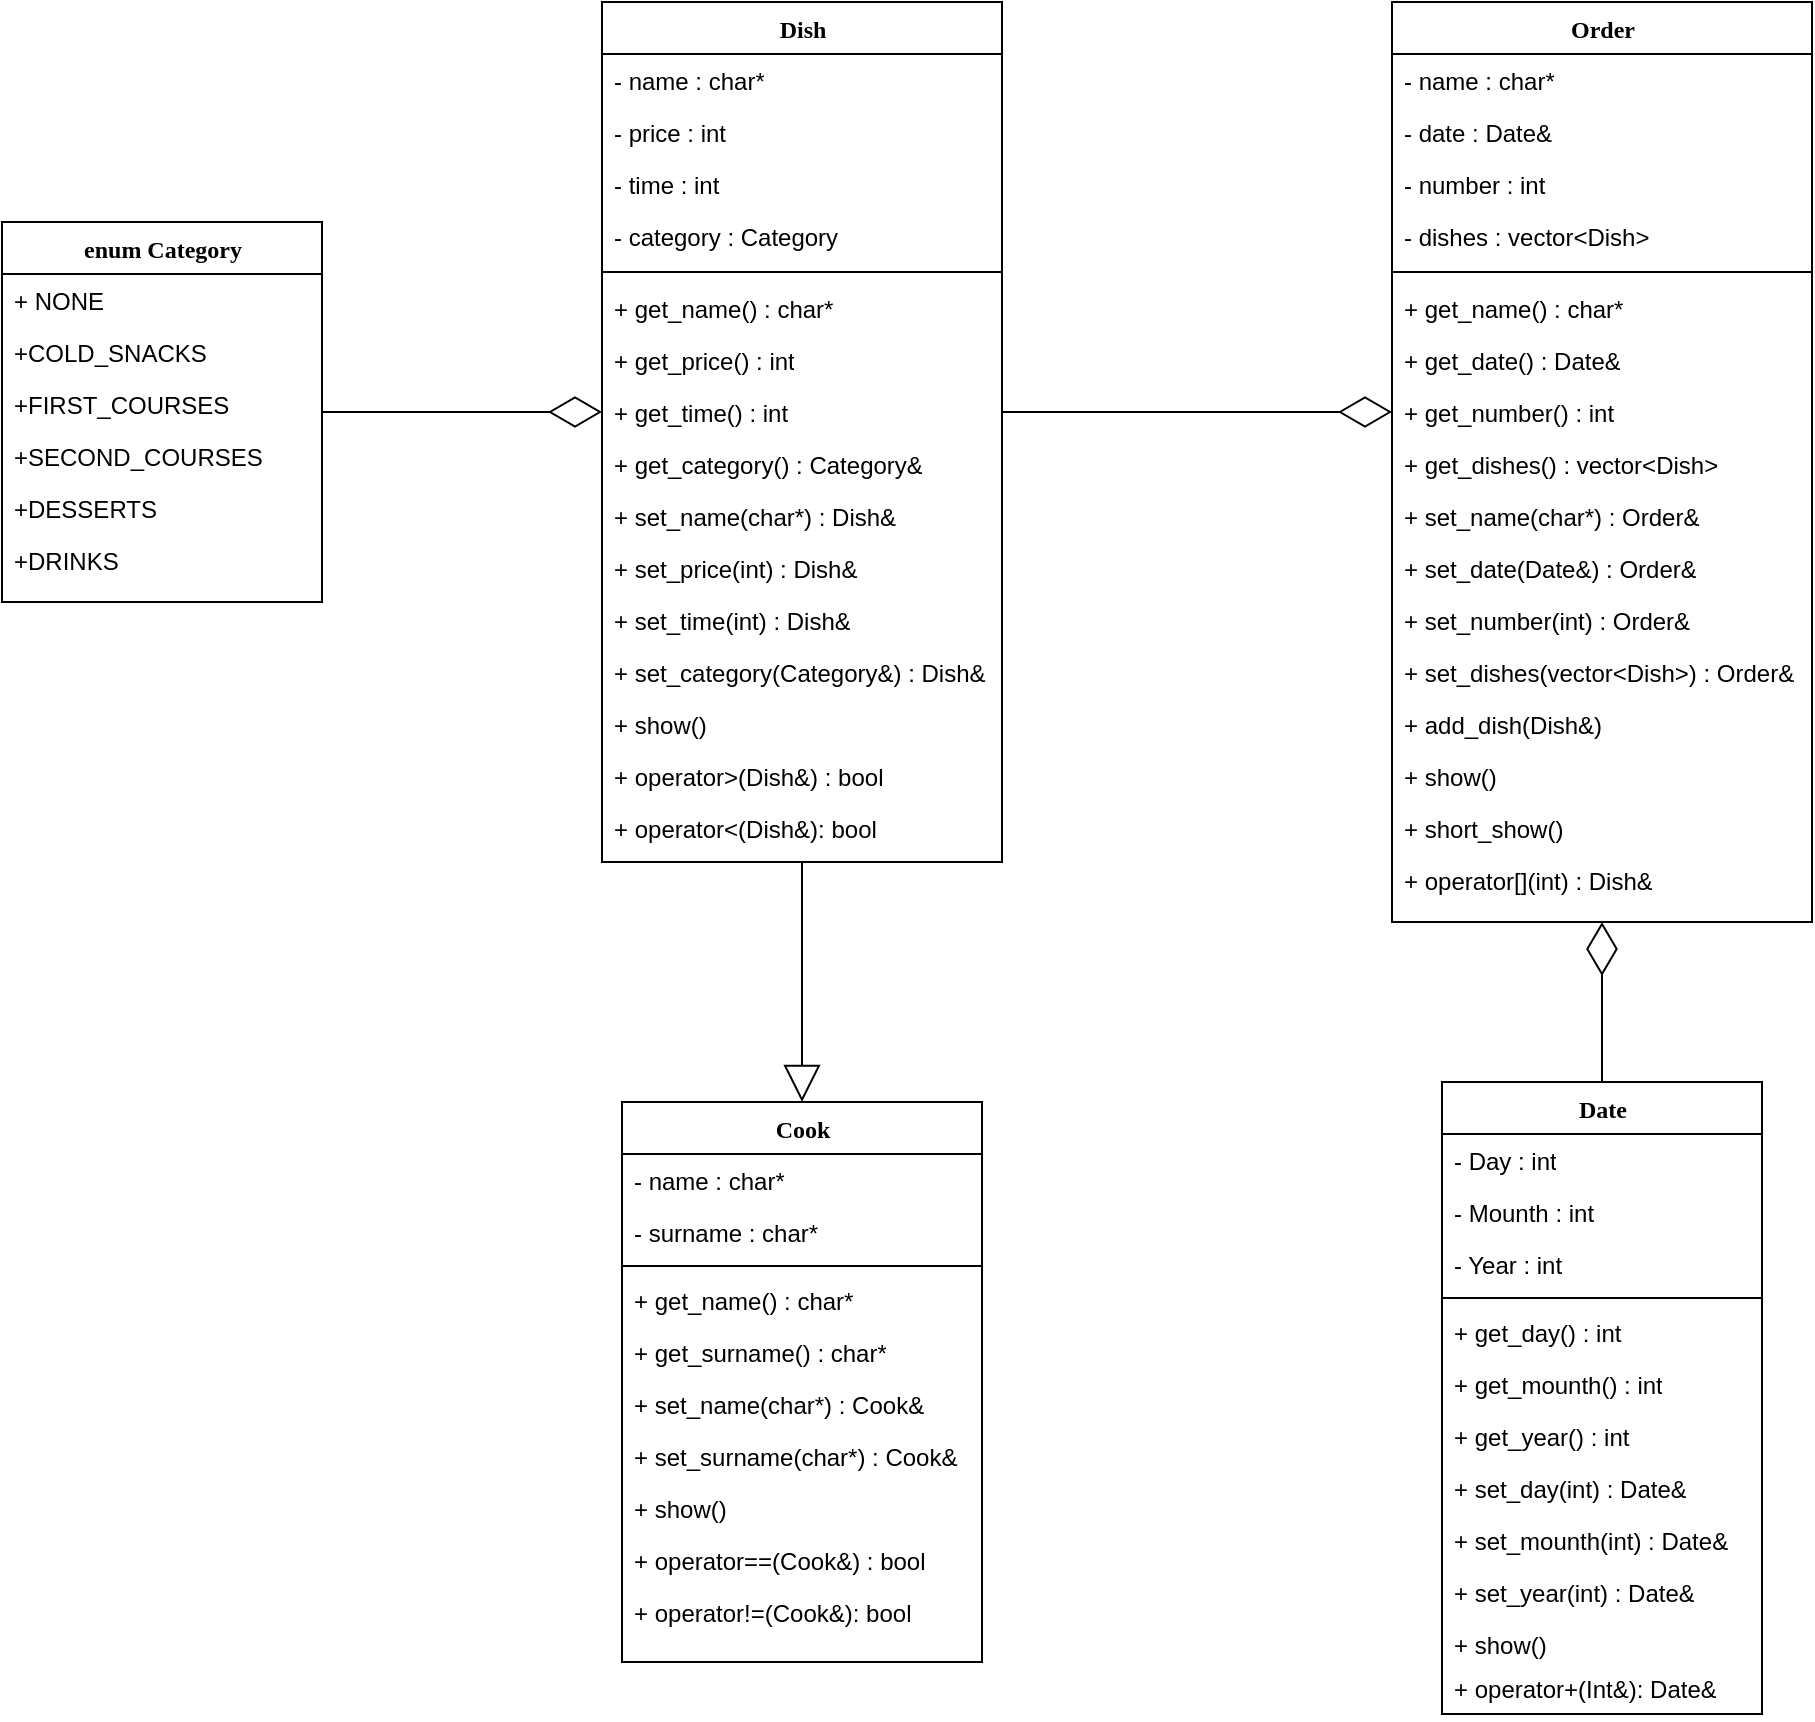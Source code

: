 <mxfile version="15.4.0" type="device"><diagram name="Page-1" id="9f46799a-70d6-7492-0946-bef42562c5a5"><mxGraphModel dx="1483" dy="867" grid="1" gridSize="10" guides="1" tooltips="1" connect="1" arrows="1" fold="1" page="1" pageScale="1" pageWidth="1100" pageHeight="850" background="#ffffff" math="0" shadow="0"><root><mxCell id="0"/><mxCell id="1" parent="0"/><mxCell id="cLwWIZ0dFvR1C2MFnLxe-41" value="Dish" style="swimlane;html=1;fontStyle=1;align=center;verticalAlign=top;childLayout=stackLayout;horizontal=1;startSize=26;horizontalStack=0;resizeParent=1;resizeLast=0;collapsible=1;marginBottom=0;swimlaneFillColor=#ffffff;rounded=0;shadow=0;comic=0;labelBackgroundColor=none;strokeWidth=1;fillColor=none;fontFamily=Verdana;fontSize=12" parent="1" vertex="1"><mxGeometry x="430" y="20" width="200" height="430" as="geometry"><mxRectangle x="430" y="20" width="60" height="26" as="alternateBounds"/></mxGeometry></mxCell><mxCell id="cLwWIZ0dFvR1C2MFnLxe-42" value="- name : char*" style="text;html=1;strokeColor=none;fillColor=none;align=left;verticalAlign=top;spacingLeft=4;spacingRight=4;whiteSpace=wrap;overflow=hidden;rotatable=0;points=[[0,0.5],[1,0.5]];portConstraint=eastwest;" parent="cLwWIZ0dFvR1C2MFnLxe-41" vertex="1"><mxGeometry y="26" width="200" height="26" as="geometry"/></mxCell><mxCell id="cLwWIZ0dFvR1C2MFnLxe-43" value="- price : int" style="text;html=1;strokeColor=none;fillColor=none;align=left;verticalAlign=top;spacingLeft=4;spacingRight=4;whiteSpace=wrap;overflow=hidden;rotatable=0;points=[[0,0.5],[1,0.5]];portConstraint=eastwest;" parent="cLwWIZ0dFvR1C2MFnLxe-41" vertex="1"><mxGeometry y="52" width="200" height="26" as="geometry"/></mxCell><mxCell id="cLwWIZ0dFvR1C2MFnLxe-44" value="- time : int" style="text;html=1;strokeColor=none;fillColor=none;align=left;verticalAlign=top;spacingLeft=4;spacingRight=4;whiteSpace=wrap;overflow=hidden;rotatable=0;points=[[0,0.5],[1,0.5]];portConstraint=eastwest;" parent="cLwWIZ0dFvR1C2MFnLxe-41" vertex="1"><mxGeometry y="78" width="200" height="26" as="geometry"/></mxCell><mxCell id="cLwWIZ0dFvR1C2MFnLxe-59" value="- category : Category" style="text;html=1;strokeColor=none;fillColor=none;align=left;verticalAlign=top;spacingLeft=4;spacingRight=4;whiteSpace=wrap;overflow=hidden;rotatable=0;points=[[0,0.5],[1,0.5]];portConstraint=eastwest;" parent="cLwWIZ0dFvR1C2MFnLxe-41" vertex="1"><mxGeometry y="104" width="200" height="26" as="geometry"/></mxCell><mxCell id="cLwWIZ0dFvR1C2MFnLxe-45" value="" style="line;html=1;strokeWidth=1;fillColor=none;align=left;verticalAlign=middle;spacingTop=-1;spacingLeft=3;spacingRight=3;rotatable=0;labelPosition=right;points=[];portConstraint=eastwest;" parent="cLwWIZ0dFvR1C2MFnLxe-41" vertex="1"><mxGeometry y="130" width="200" height="10" as="geometry"/></mxCell><mxCell id="cLwWIZ0dFvR1C2MFnLxe-46" value="+ get_name() : char*" style="text;html=1;strokeColor=none;fillColor=none;align=left;verticalAlign=top;spacingLeft=4;spacingRight=4;whiteSpace=wrap;overflow=hidden;rotatable=0;points=[[0,0.5],[1,0.5]];portConstraint=eastwest;" parent="cLwWIZ0dFvR1C2MFnLxe-41" vertex="1"><mxGeometry y="140" width="200" height="26" as="geometry"/></mxCell><mxCell id="cLwWIZ0dFvR1C2MFnLxe-47" value="+ get_price() : int" style="text;html=1;strokeColor=none;fillColor=none;align=left;verticalAlign=top;spacingLeft=4;spacingRight=4;whiteSpace=wrap;overflow=hidden;rotatable=0;points=[[0,0.5],[1,0.5]];portConstraint=eastwest;" parent="cLwWIZ0dFvR1C2MFnLxe-41" vertex="1"><mxGeometry y="166" width="200" height="26" as="geometry"/></mxCell><mxCell id="cLwWIZ0dFvR1C2MFnLxe-48" value="+ get_time() : int" style="text;html=1;strokeColor=none;fillColor=none;align=left;verticalAlign=top;spacingLeft=4;spacingRight=4;whiteSpace=wrap;overflow=hidden;rotatable=0;points=[[0,0.5],[1,0.5]];portConstraint=eastwest;" parent="cLwWIZ0dFvR1C2MFnLxe-41" vertex="1"><mxGeometry y="192" width="200" height="26" as="geometry"/></mxCell><mxCell id="cLwWIZ0dFvR1C2MFnLxe-60" value="+ get_category() : Category&amp;amp;" style="text;html=1;strokeColor=none;fillColor=none;align=left;verticalAlign=top;spacingLeft=4;spacingRight=4;whiteSpace=wrap;overflow=hidden;rotatable=0;points=[[0,0.5],[1,0.5]];portConstraint=eastwest;" parent="cLwWIZ0dFvR1C2MFnLxe-41" vertex="1"><mxGeometry y="218" width="200" height="26" as="geometry"/></mxCell><mxCell id="cLwWIZ0dFvR1C2MFnLxe-62" value="+ set_name(char*) : Dish&amp;amp;" style="text;html=1;strokeColor=none;fillColor=none;align=left;verticalAlign=top;spacingLeft=4;spacingRight=4;whiteSpace=wrap;overflow=hidden;rotatable=0;points=[[0,0.5],[1,0.5]];portConstraint=eastwest;" parent="cLwWIZ0dFvR1C2MFnLxe-41" vertex="1"><mxGeometry y="244" width="200" height="26" as="geometry"/></mxCell><mxCell id="cLwWIZ0dFvR1C2MFnLxe-63" value="+ set_price(int) : Dish&amp;amp;" style="text;html=1;strokeColor=none;fillColor=none;align=left;verticalAlign=top;spacingLeft=4;spacingRight=4;whiteSpace=wrap;overflow=hidden;rotatable=0;points=[[0,0.5],[1,0.5]];portConstraint=eastwest;" parent="cLwWIZ0dFvR1C2MFnLxe-41" vertex="1"><mxGeometry y="270" width="200" height="26" as="geometry"/></mxCell><mxCell id="cLwWIZ0dFvR1C2MFnLxe-64" value="+ set_time(int) : Dish&amp;amp;" style="text;html=1;strokeColor=none;fillColor=none;align=left;verticalAlign=top;spacingLeft=4;spacingRight=4;whiteSpace=wrap;overflow=hidden;rotatable=0;points=[[0,0.5],[1,0.5]];portConstraint=eastwest;" parent="cLwWIZ0dFvR1C2MFnLxe-41" vertex="1"><mxGeometry y="296" width="200" height="26" as="geometry"/></mxCell><mxCell id="cLwWIZ0dFvR1C2MFnLxe-65" value="+ set_category(Category&amp;amp;) : Dish&amp;amp;" style="text;html=1;strokeColor=none;fillColor=none;align=left;verticalAlign=top;spacingLeft=4;spacingRight=4;whiteSpace=wrap;overflow=hidden;rotatable=0;points=[[0,0.5],[1,0.5]];portConstraint=eastwest;" parent="cLwWIZ0dFvR1C2MFnLxe-41" vertex="1"><mxGeometry y="322" width="200" height="26" as="geometry"/></mxCell><mxCell id="cLwWIZ0dFvR1C2MFnLxe-52" value="+ show()" style="text;html=1;strokeColor=none;fillColor=none;align=left;verticalAlign=top;spacingLeft=4;spacingRight=4;whiteSpace=wrap;overflow=hidden;rotatable=0;points=[[0,0.5],[1,0.5]];portConstraint=eastwest;" parent="cLwWIZ0dFvR1C2MFnLxe-41" vertex="1"><mxGeometry y="348" width="200" height="26" as="geometry"/></mxCell><mxCell id="918GgsYEGiIXhLrRfIGb-5" value="+ operator&amp;gt;(Dish&amp;amp;) : bool" style="text;html=1;strokeColor=none;fillColor=none;align=left;verticalAlign=top;spacingLeft=4;spacingRight=4;whiteSpace=wrap;overflow=hidden;rotatable=0;points=[[0,0.5],[1,0.5]];portConstraint=eastwest;" parent="cLwWIZ0dFvR1C2MFnLxe-41" vertex="1"><mxGeometry y="374" width="200" height="26" as="geometry"/></mxCell><mxCell id="918GgsYEGiIXhLrRfIGb-6" value="+&amp;nbsp;operator&amp;lt;(Dish&amp;amp;): bool" style="text;html=1;strokeColor=none;fillColor=none;align=left;verticalAlign=top;spacingLeft=4;spacingRight=4;whiteSpace=wrap;overflow=hidden;rotatable=0;points=[[0,0.5],[1,0.5]];portConstraint=eastwest;" parent="cLwWIZ0dFvR1C2MFnLxe-41" vertex="1"><mxGeometry y="400" width="200" height="26" as="geometry"/></mxCell><mxCell id="NNPw5ufOu5ZvU-ReNlg6-1" value="" style="endArrow=diamondThin;endFill=0;endSize=24;html=1;exitX=1;exitY=0.5;exitDx=0;exitDy=0;entryX=0;entryY=0.5;entryDx=0;entryDy=0;" parent="1" source="cLwWIZ0dFvR1C2MFnLxe-12" target="cLwWIZ0dFvR1C2MFnLxe-48" edge="1"><mxGeometry width="160" relative="1" as="geometry"><mxPoint x="470" y="320" as="sourcePoint"/><mxPoint x="630" y="320" as="targetPoint"/></mxGeometry></mxCell><mxCell id="cLwWIZ0dFvR1C2MFnLxe-12" value="enum Category" style="swimlane;html=1;fontStyle=1;align=center;verticalAlign=top;childLayout=stackLayout;horizontal=1;startSize=26;horizontalStack=0;resizeParent=1;resizeLast=0;collapsible=1;marginBottom=0;swimlaneFillColor=#ffffff;rounded=0;shadow=0;comic=0;labelBackgroundColor=none;strokeWidth=1;fillColor=none;fontFamily=Verdana;fontSize=12" parent="1" vertex="1"><mxGeometry x="130" y="130" width="160" height="190" as="geometry"><mxRectangle x="360" y="28" width="60" height="26" as="alternateBounds"/></mxGeometry></mxCell><mxCell id="cLwWIZ0dFvR1C2MFnLxe-13" value="+ NONE" style="text;html=1;strokeColor=none;fillColor=none;align=left;verticalAlign=top;spacingLeft=4;spacingRight=4;whiteSpace=wrap;overflow=hidden;rotatable=0;points=[[0,0.5],[1,0.5]];portConstraint=eastwest;" parent="cLwWIZ0dFvR1C2MFnLxe-12" vertex="1"><mxGeometry y="26" width="160" height="26" as="geometry"/></mxCell><mxCell id="cLwWIZ0dFvR1C2MFnLxe-14" value="+COLD_SNACKS" style="text;html=1;strokeColor=none;fillColor=none;align=left;verticalAlign=top;spacingLeft=4;spacingRight=4;whiteSpace=wrap;overflow=hidden;rotatable=0;points=[[0,0.5],[1,0.5]];portConstraint=eastwest;" parent="cLwWIZ0dFvR1C2MFnLxe-12" vertex="1"><mxGeometry y="52" width="160" height="26" as="geometry"/></mxCell><mxCell id="cLwWIZ0dFvR1C2MFnLxe-15" value="+FIRST_COURSES" style="text;html=1;strokeColor=none;fillColor=none;align=left;verticalAlign=top;spacingLeft=4;spacingRight=4;whiteSpace=wrap;overflow=hidden;rotatable=0;points=[[0,0.5],[1,0.5]];portConstraint=eastwest;" parent="cLwWIZ0dFvR1C2MFnLxe-12" vertex="1"><mxGeometry y="78" width="160" height="26" as="geometry"/></mxCell><mxCell id="cLwWIZ0dFvR1C2MFnLxe-24" value="+SECOND_COURSES" style="text;html=1;strokeColor=none;fillColor=none;align=left;verticalAlign=top;spacingLeft=4;spacingRight=4;whiteSpace=wrap;overflow=hidden;rotatable=0;points=[[0,0.5],[1,0.5]];portConstraint=eastwest;" parent="cLwWIZ0dFvR1C2MFnLxe-12" vertex="1"><mxGeometry y="104" width="160" height="26" as="geometry"/></mxCell><mxCell id="cLwWIZ0dFvR1C2MFnLxe-25" value="+DESSERTS&lt;span style=&quot;color: rgba(0 , 0 , 0 , 0) ; font-family: monospace ; font-size: 0px&quot;&gt;%3CmxGraphModel%3E%3Croot%3E%3CmxCell%20id%3D%220%22%2F%3E%3CmxCell%20id%3D%221%22%20parent%3D%220%22%2F%3E%3CmxCell%20id%3D%222%22%20value%3D%22%2BFIRST_COURSES%22%20style%3D%22text%3Bhtml%3D1%3BstrokeColor%3Dnone%3BfillColor%3Dnone%3Balign%3Dleft%3BverticalAlign%3Dtop%3BspacingLeft%3D4%3BspacingRight%3D4%3BwhiteSpace%3Dwrap%3Boverflow%3Dhidden%3Brotatable%3D0%3Bpoints%3D%5B%5B0%2C0.5%5D%2C%5B1%2C0.5%5D%5D%3BportConstraint%3Deastwest%3B%22%20vertex%3D%221%22%20parent%3D%221%22%3E%3CmxGeometry%20x%3D%22360%22%20y%3D%22106%22%20width%3D%22160%22%20height%3D%2226%22%20as%3D%22geometry%22%2F%3E%3C%2FmxCell%3E%3C%2Froot%3E%3C%2FmxGraphModel%3E&lt;/span&gt;" style="text;html=1;strokeColor=none;fillColor=none;align=left;verticalAlign=top;spacingLeft=4;spacingRight=4;whiteSpace=wrap;overflow=hidden;rotatable=0;points=[[0,0.5],[1,0.5]];portConstraint=eastwest;" parent="cLwWIZ0dFvR1C2MFnLxe-12" vertex="1"><mxGeometry y="130" width="160" height="26" as="geometry"/></mxCell><mxCell id="cLwWIZ0dFvR1C2MFnLxe-26" value="+DRINKS" style="text;html=1;strokeColor=none;fillColor=none;align=left;verticalAlign=top;spacingLeft=4;spacingRight=4;whiteSpace=wrap;overflow=hidden;rotatable=0;points=[[0,0.5],[1,0.5]];portConstraint=eastwest;" parent="cLwWIZ0dFvR1C2MFnLxe-12" vertex="1"><mxGeometry y="156" width="160" height="26" as="geometry"/></mxCell><mxCell id="NNPw5ufOu5ZvU-ReNlg6-2" value="" style="endArrow=block;endSize=16;endFill=0;html=1;entryX=0.5;entryY=0;entryDx=0;entryDy=0;exitX=0.5;exitY=1;exitDx=0;exitDy=0;" parent="1" source="cLwWIZ0dFvR1C2MFnLxe-41" target="cLwWIZ0dFvR1C2MFnLxe-27" edge="1"><mxGeometry x="0.667" y="-85" width="160" relative="1" as="geometry"><mxPoint x="530" y="490" as="sourcePoint"/><mxPoint x="810" y="206" as="targetPoint"/><Array as="points"><mxPoint x="530" y="510"/></Array><mxPoint as="offset"/></mxGeometry></mxCell><mxCell id="cLwWIZ0dFvR1C2MFnLxe-27" value="Cook" style="swimlane;html=1;fontStyle=1;align=center;verticalAlign=top;childLayout=stackLayout;horizontal=1;startSize=26;horizontalStack=0;resizeParent=1;resizeLast=0;collapsible=1;marginBottom=0;swimlaneFillColor=#ffffff;rounded=0;shadow=0;comic=0;labelBackgroundColor=none;strokeWidth=1;fillColor=none;fontFamily=Verdana;fontSize=12" parent="1" vertex="1"><mxGeometry x="440" y="570" width="180" height="280" as="geometry"><mxRectangle x="810" y="100" width="70" height="26" as="alternateBounds"/></mxGeometry></mxCell><mxCell id="cLwWIZ0dFvR1C2MFnLxe-28" value="- name : char*" style="text;html=1;strokeColor=none;fillColor=none;align=left;verticalAlign=top;spacingLeft=4;spacingRight=4;whiteSpace=wrap;overflow=hidden;rotatable=0;points=[[0,0.5],[1,0.5]];portConstraint=eastwest;" parent="cLwWIZ0dFvR1C2MFnLxe-27" vertex="1"><mxGeometry y="26" width="180" height="26" as="geometry"/></mxCell><mxCell id="cLwWIZ0dFvR1C2MFnLxe-29" value="- surname : char*" style="text;html=1;strokeColor=none;fillColor=none;align=left;verticalAlign=top;spacingLeft=4;spacingRight=4;whiteSpace=wrap;overflow=hidden;rotatable=0;points=[[0,0.5],[1,0.5]];portConstraint=eastwest;" parent="cLwWIZ0dFvR1C2MFnLxe-27" vertex="1"><mxGeometry y="52" width="180" height="26" as="geometry"/></mxCell><mxCell id="cLwWIZ0dFvR1C2MFnLxe-31" value="" style="line;html=1;strokeWidth=1;fillColor=none;align=left;verticalAlign=middle;spacingTop=-1;spacingLeft=3;spacingRight=3;rotatable=0;labelPosition=right;points=[];portConstraint=eastwest;" parent="cLwWIZ0dFvR1C2MFnLxe-27" vertex="1"><mxGeometry y="78" width="180" height="8" as="geometry"/></mxCell><mxCell id="cLwWIZ0dFvR1C2MFnLxe-32" value="+ get_name() : char*" style="text;html=1;strokeColor=none;fillColor=none;align=left;verticalAlign=top;spacingLeft=4;spacingRight=4;whiteSpace=wrap;overflow=hidden;rotatable=0;points=[[0,0.5],[1,0.5]];portConstraint=eastwest;" parent="cLwWIZ0dFvR1C2MFnLxe-27" vertex="1"><mxGeometry y="86" width="180" height="26" as="geometry"/></mxCell><mxCell id="cLwWIZ0dFvR1C2MFnLxe-33" value="+ get_surname() : char*" style="text;html=1;strokeColor=none;fillColor=none;align=left;verticalAlign=top;spacingLeft=4;spacingRight=4;whiteSpace=wrap;overflow=hidden;rotatable=0;points=[[0,0.5],[1,0.5]];portConstraint=eastwest;" parent="cLwWIZ0dFvR1C2MFnLxe-27" vertex="1"><mxGeometry y="112" width="180" height="26" as="geometry"/></mxCell><mxCell id="cLwWIZ0dFvR1C2MFnLxe-39" value="+ set_name(char*) : Cook&amp;amp;" style="text;html=1;strokeColor=none;fillColor=none;align=left;verticalAlign=top;spacingLeft=4;spacingRight=4;whiteSpace=wrap;overflow=hidden;rotatable=0;points=[[0,0.5],[1,0.5]];portConstraint=eastwest;" parent="cLwWIZ0dFvR1C2MFnLxe-27" vertex="1"><mxGeometry y="138" width="180" height="26" as="geometry"/></mxCell><mxCell id="cLwWIZ0dFvR1C2MFnLxe-40" value="+ set_surname(char*) : Cook&amp;amp;" style="text;html=1;strokeColor=none;fillColor=none;align=left;verticalAlign=top;spacingLeft=4;spacingRight=4;whiteSpace=wrap;overflow=hidden;rotatable=0;points=[[0,0.5],[1,0.5]];portConstraint=eastwest;" parent="cLwWIZ0dFvR1C2MFnLxe-27" vertex="1"><mxGeometry y="164" width="180" height="26" as="geometry"/></mxCell><mxCell id="cLwWIZ0dFvR1C2MFnLxe-38" value="+ show()&lt;br&gt;" style="text;html=1;strokeColor=none;fillColor=none;align=left;verticalAlign=top;spacingLeft=4;spacingRight=4;whiteSpace=wrap;overflow=hidden;rotatable=0;points=[[0,0.5],[1,0.5]];portConstraint=eastwest;" parent="cLwWIZ0dFvR1C2MFnLxe-27" vertex="1"><mxGeometry y="190" width="180" height="26" as="geometry"/></mxCell><mxCell id="918GgsYEGiIXhLrRfIGb-1" value="+ operator==(Cook&amp;amp;) : bool" style="text;html=1;strokeColor=none;fillColor=none;align=left;verticalAlign=top;spacingLeft=4;spacingRight=4;whiteSpace=wrap;overflow=hidden;rotatable=0;points=[[0,0.5],[1,0.5]];portConstraint=eastwest;" parent="cLwWIZ0dFvR1C2MFnLxe-27" vertex="1"><mxGeometry y="216" width="180" height="26" as="geometry"/></mxCell><mxCell id="918GgsYEGiIXhLrRfIGb-2" value="+&amp;nbsp;operator!=(Cook&amp;amp;): bool" style="text;html=1;strokeColor=none;fillColor=none;align=left;verticalAlign=top;spacingLeft=4;spacingRight=4;whiteSpace=wrap;overflow=hidden;rotatable=0;points=[[0,0.5],[1,0.5]];portConstraint=eastwest;" parent="cLwWIZ0dFvR1C2MFnLxe-27" vertex="1"><mxGeometry y="242" width="180" height="26" as="geometry"/></mxCell><mxCell id="g3Jxq5gcgqzd3kOqQIg3-1" value="Date" style="swimlane;html=1;fontStyle=1;align=center;verticalAlign=top;childLayout=stackLayout;horizontal=1;startSize=26;horizontalStack=0;resizeParent=1;resizeLast=0;collapsible=1;marginBottom=0;swimlaneFillColor=#ffffff;rounded=0;shadow=0;comic=0;labelBackgroundColor=none;strokeWidth=1;fillColor=none;fontFamily=Verdana;fontSize=12" vertex="1" parent="1"><mxGeometry x="850" y="560" width="160" height="316" as="geometry"/></mxCell><mxCell id="g3Jxq5gcgqzd3kOqQIg3-2" value="- Day : int" style="text;html=1;strokeColor=none;fillColor=none;align=left;verticalAlign=top;spacingLeft=4;spacingRight=4;whiteSpace=wrap;overflow=hidden;rotatable=0;points=[[0,0.5],[1,0.5]];portConstraint=eastwest;" vertex="1" parent="g3Jxq5gcgqzd3kOqQIg3-1"><mxGeometry y="26" width="160" height="26" as="geometry"/></mxCell><mxCell id="g3Jxq5gcgqzd3kOqQIg3-3" value="- Mounth : int" style="text;html=1;strokeColor=none;fillColor=none;align=left;verticalAlign=top;spacingLeft=4;spacingRight=4;whiteSpace=wrap;overflow=hidden;rotatable=0;points=[[0,0.5],[1,0.5]];portConstraint=eastwest;" vertex="1" parent="g3Jxq5gcgqzd3kOqQIg3-1"><mxGeometry y="52" width="160" height="26" as="geometry"/></mxCell><mxCell id="g3Jxq5gcgqzd3kOqQIg3-4" value="- Year : int" style="text;html=1;strokeColor=none;fillColor=none;align=left;verticalAlign=top;spacingLeft=4;spacingRight=4;whiteSpace=wrap;overflow=hidden;rotatable=0;points=[[0,0.5],[1,0.5]];portConstraint=eastwest;" vertex="1" parent="g3Jxq5gcgqzd3kOqQIg3-1"><mxGeometry y="78" width="160" height="26" as="geometry"/></mxCell><mxCell id="g3Jxq5gcgqzd3kOqQIg3-5" value="" style="line;html=1;strokeWidth=1;fillColor=none;align=left;verticalAlign=middle;spacingTop=-1;spacingLeft=3;spacingRight=3;rotatable=0;labelPosition=right;points=[];portConstraint=eastwest;" vertex="1" parent="g3Jxq5gcgqzd3kOqQIg3-1"><mxGeometry y="104" width="160" height="8" as="geometry"/></mxCell><mxCell id="g3Jxq5gcgqzd3kOqQIg3-6" value="+ get_day() : int" style="text;html=1;strokeColor=none;fillColor=none;align=left;verticalAlign=top;spacingLeft=4;spacingRight=4;whiteSpace=wrap;overflow=hidden;rotatable=0;points=[[0,0.5],[1,0.5]];portConstraint=eastwest;" vertex="1" parent="g3Jxq5gcgqzd3kOqQIg3-1"><mxGeometry y="112" width="160" height="26" as="geometry"/></mxCell><mxCell id="g3Jxq5gcgqzd3kOqQIg3-7" value="+ get_mounth() : int" style="text;html=1;strokeColor=none;fillColor=none;align=left;verticalAlign=top;spacingLeft=4;spacingRight=4;whiteSpace=wrap;overflow=hidden;rotatable=0;points=[[0,0.5],[1,0.5]];portConstraint=eastwest;" vertex="1" parent="g3Jxq5gcgqzd3kOqQIg3-1"><mxGeometry y="138" width="160" height="26" as="geometry"/></mxCell><mxCell id="g3Jxq5gcgqzd3kOqQIg3-8" value="+ get_year() : int" style="text;html=1;strokeColor=none;fillColor=none;align=left;verticalAlign=top;spacingLeft=4;spacingRight=4;whiteSpace=wrap;overflow=hidden;rotatable=0;points=[[0,0.5],[1,0.5]];portConstraint=eastwest;" vertex="1" parent="g3Jxq5gcgqzd3kOqQIg3-1"><mxGeometry y="164" width="160" height="26" as="geometry"/></mxCell><mxCell id="g3Jxq5gcgqzd3kOqQIg3-9" value="+ set_day(int) : Date&amp;amp;" style="text;html=1;strokeColor=none;fillColor=none;align=left;verticalAlign=top;spacingLeft=4;spacingRight=4;whiteSpace=wrap;overflow=hidden;rotatable=0;points=[[0,0.5],[1,0.5]];portConstraint=eastwest;" vertex="1" parent="g3Jxq5gcgqzd3kOqQIg3-1"><mxGeometry y="190" width="160" height="26" as="geometry"/></mxCell><mxCell id="g3Jxq5gcgqzd3kOqQIg3-10" value="+ set_mounth(int) : Date&amp;amp;" style="text;html=1;strokeColor=none;fillColor=none;align=left;verticalAlign=top;spacingLeft=4;spacingRight=4;whiteSpace=wrap;overflow=hidden;rotatable=0;points=[[0,0.5],[1,0.5]];portConstraint=eastwest;" vertex="1" parent="g3Jxq5gcgqzd3kOqQIg3-1"><mxGeometry y="216" width="160" height="26" as="geometry"/></mxCell><mxCell id="g3Jxq5gcgqzd3kOqQIg3-11" value="+ set_year(int) : Date&amp;amp;" style="text;html=1;strokeColor=none;fillColor=none;align=left;verticalAlign=top;spacingLeft=4;spacingRight=4;whiteSpace=wrap;overflow=hidden;rotatable=0;points=[[0,0.5],[1,0.5]];portConstraint=eastwest;" vertex="1" parent="g3Jxq5gcgqzd3kOqQIg3-1"><mxGeometry y="242" width="160" height="26" as="geometry"/></mxCell><mxCell id="g3Jxq5gcgqzd3kOqQIg3-12" value="+ show()" style="text;html=1;strokeColor=none;fillColor=none;align=left;verticalAlign=top;spacingLeft=4;spacingRight=4;whiteSpace=wrap;overflow=hidden;rotatable=0;points=[[0,0.5],[1,0.5]];portConstraint=eastwest;" vertex="1" parent="g3Jxq5gcgqzd3kOqQIg3-1"><mxGeometry y="268" width="160" height="22" as="geometry"/></mxCell><mxCell id="g3Jxq5gcgqzd3kOqQIg3-13" value="+&amp;nbsp;operator+(Int&amp;amp;): Date&amp;amp;" style="text;html=1;strokeColor=none;fillColor=none;align=left;verticalAlign=top;spacingLeft=4;spacingRight=4;whiteSpace=wrap;overflow=hidden;rotatable=0;points=[[0,0.5],[1,0.5]];portConstraint=eastwest;" vertex="1" parent="g3Jxq5gcgqzd3kOqQIg3-1"><mxGeometry y="290" width="160" height="26" as="geometry"/></mxCell><mxCell id="g3Jxq5gcgqzd3kOqQIg3-14" value="Order" style="swimlane;html=1;fontStyle=1;align=center;verticalAlign=top;childLayout=stackLayout;horizontal=1;startSize=26;horizontalStack=0;resizeParent=1;resizeLast=0;collapsible=1;marginBottom=0;swimlaneFillColor=#ffffff;rounded=0;shadow=0;comic=0;labelBackgroundColor=none;strokeWidth=1;fillColor=none;fontFamily=Verdana;fontSize=12" vertex="1" parent="1"><mxGeometry x="825" y="20" width="210" height="460" as="geometry"><mxRectangle x="600" y="320" width="60" height="26" as="alternateBounds"/></mxGeometry></mxCell><mxCell id="g3Jxq5gcgqzd3kOqQIg3-15" value="- name : char*" style="text;html=1;strokeColor=none;fillColor=none;align=left;verticalAlign=top;spacingLeft=4;spacingRight=4;whiteSpace=wrap;overflow=hidden;rotatable=0;points=[[0,0.5],[1,0.5]];portConstraint=eastwest;" vertex="1" parent="g3Jxq5gcgqzd3kOqQIg3-14"><mxGeometry y="26" width="210" height="26" as="geometry"/></mxCell><mxCell id="g3Jxq5gcgqzd3kOqQIg3-16" value="- date : Date&amp;amp;" style="text;html=1;strokeColor=none;fillColor=none;align=left;verticalAlign=top;spacingLeft=4;spacingRight=4;whiteSpace=wrap;overflow=hidden;rotatable=0;points=[[0,0.5],[1,0.5]];portConstraint=eastwest;" vertex="1" parent="g3Jxq5gcgqzd3kOqQIg3-14"><mxGeometry y="52" width="210" height="26" as="geometry"/></mxCell><mxCell id="g3Jxq5gcgqzd3kOqQIg3-17" value="- number : int" style="text;html=1;strokeColor=none;fillColor=none;align=left;verticalAlign=top;spacingLeft=4;spacingRight=4;whiteSpace=wrap;overflow=hidden;rotatable=0;points=[[0,0.5],[1,0.5]];portConstraint=eastwest;" vertex="1" parent="g3Jxq5gcgqzd3kOqQIg3-14"><mxGeometry y="78" width="210" height="26" as="geometry"/></mxCell><mxCell id="g3Jxq5gcgqzd3kOqQIg3-18" value="- dishes : vector&amp;lt;Dish&amp;gt;" style="text;html=1;strokeColor=none;fillColor=none;align=left;verticalAlign=top;spacingLeft=4;spacingRight=4;whiteSpace=wrap;overflow=hidden;rotatable=0;points=[[0,0.5],[1,0.5]];portConstraint=eastwest;" vertex="1" parent="g3Jxq5gcgqzd3kOqQIg3-14"><mxGeometry y="104" width="210" height="26" as="geometry"/></mxCell><mxCell id="g3Jxq5gcgqzd3kOqQIg3-19" value="" style="line;html=1;strokeWidth=1;fillColor=none;align=left;verticalAlign=middle;spacingTop=-1;spacingLeft=3;spacingRight=3;rotatable=0;labelPosition=right;points=[];portConstraint=eastwest;" vertex="1" parent="g3Jxq5gcgqzd3kOqQIg3-14"><mxGeometry y="130" width="210" height="10" as="geometry"/></mxCell><mxCell id="g3Jxq5gcgqzd3kOqQIg3-20" value="+ get_name() : char*" style="text;html=1;strokeColor=none;fillColor=none;align=left;verticalAlign=top;spacingLeft=4;spacingRight=4;whiteSpace=wrap;overflow=hidden;rotatable=0;points=[[0,0.5],[1,0.5]];portConstraint=eastwest;" vertex="1" parent="g3Jxq5gcgqzd3kOqQIg3-14"><mxGeometry y="140" width="210" height="26" as="geometry"/></mxCell><mxCell id="g3Jxq5gcgqzd3kOqQIg3-21" value="+ get_date() : Date&amp;amp;" style="text;html=1;strokeColor=none;fillColor=none;align=left;verticalAlign=top;spacingLeft=4;spacingRight=4;whiteSpace=wrap;overflow=hidden;rotatable=0;points=[[0,0.5],[1,0.5]];portConstraint=eastwest;" vertex="1" parent="g3Jxq5gcgqzd3kOqQIg3-14"><mxGeometry y="166" width="210" height="26" as="geometry"/></mxCell><mxCell id="g3Jxq5gcgqzd3kOqQIg3-22" value="+ get_number() : int" style="text;html=1;strokeColor=none;fillColor=none;align=left;verticalAlign=top;spacingLeft=4;spacingRight=4;whiteSpace=wrap;overflow=hidden;rotatable=0;points=[[0,0.5],[1,0.5]];portConstraint=eastwest;" vertex="1" parent="g3Jxq5gcgqzd3kOqQIg3-14"><mxGeometry y="192" width="210" height="26" as="geometry"/></mxCell><mxCell id="g3Jxq5gcgqzd3kOqQIg3-23" value="+ get_dishes() : vector&amp;lt;Dish&amp;gt;" style="text;html=1;strokeColor=none;fillColor=none;align=left;verticalAlign=top;spacingLeft=4;spacingRight=4;whiteSpace=wrap;overflow=hidden;rotatable=0;points=[[0,0.5],[1,0.5]];portConstraint=eastwest;" vertex="1" parent="g3Jxq5gcgqzd3kOqQIg3-14"><mxGeometry y="218" width="210" height="26" as="geometry"/></mxCell><mxCell id="g3Jxq5gcgqzd3kOqQIg3-24" value="+ set_name(char*) : Order&amp;amp;" style="text;html=1;strokeColor=none;fillColor=none;align=left;verticalAlign=top;spacingLeft=4;spacingRight=4;whiteSpace=wrap;overflow=hidden;rotatable=0;points=[[0,0.5],[1,0.5]];portConstraint=eastwest;" vertex="1" parent="g3Jxq5gcgqzd3kOqQIg3-14"><mxGeometry y="244" width="210" height="26" as="geometry"/></mxCell><mxCell id="g3Jxq5gcgqzd3kOqQIg3-25" value="+ set_date(Date&amp;amp;) : Order&amp;amp;" style="text;html=1;strokeColor=none;fillColor=none;align=left;verticalAlign=top;spacingLeft=4;spacingRight=4;whiteSpace=wrap;overflow=hidden;rotatable=0;points=[[0,0.5],[1,0.5]];portConstraint=eastwest;" vertex="1" parent="g3Jxq5gcgqzd3kOqQIg3-14"><mxGeometry y="270" width="210" height="26" as="geometry"/></mxCell><mxCell id="g3Jxq5gcgqzd3kOqQIg3-26" value="+ set_number(int) : Order&amp;amp;" style="text;html=1;strokeColor=none;fillColor=none;align=left;verticalAlign=top;spacingLeft=4;spacingRight=4;whiteSpace=wrap;overflow=hidden;rotatable=0;points=[[0,0.5],[1,0.5]];portConstraint=eastwest;" vertex="1" parent="g3Jxq5gcgqzd3kOqQIg3-14"><mxGeometry y="296" width="210" height="26" as="geometry"/></mxCell><mxCell id="g3Jxq5gcgqzd3kOqQIg3-27" value="+ set_dishes(vector&amp;lt;Dish&amp;gt;) : Order&amp;amp;" style="text;html=1;strokeColor=none;fillColor=none;align=left;verticalAlign=top;spacingLeft=4;spacingRight=4;whiteSpace=wrap;overflow=hidden;rotatable=0;points=[[0,0.5],[1,0.5]];portConstraint=eastwest;" vertex="1" parent="g3Jxq5gcgqzd3kOqQIg3-14"><mxGeometry y="322" width="210" height="26" as="geometry"/></mxCell><mxCell id="g3Jxq5gcgqzd3kOqQIg3-28" value="+ add_dish(Dish&amp;amp;)" style="text;html=1;strokeColor=none;fillColor=none;align=left;verticalAlign=top;spacingLeft=4;spacingRight=4;whiteSpace=wrap;overflow=hidden;rotatable=0;points=[[0,0.5],[1,0.5]];portConstraint=eastwest;" vertex="1" parent="g3Jxq5gcgqzd3kOqQIg3-14"><mxGeometry y="348" width="210" height="26" as="geometry"/></mxCell><mxCell id="g3Jxq5gcgqzd3kOqQIg3-29" value="+ show()" style="text;html=1;strokeColor=none;fillColor=none;align=left;verticalAlign=top;spacingLeft=4;spacingRight=4;whiteSpace=wrap;overflow=hidden;rotatable=0;points=[[0,0.5],[1,0.5]];portConstraint=eastwest;" vertex="1" parent="g3Jxq5gcgqzd3kOqQIg3-14"><mxGeometry y="374" width="210" height="26" as="geometry"/></mxCell><mxCell id="g3Jxq5gcgqzd3kOqQIg3-30" value="+ short_show()" style="text;html=1;strokeColor=none;fillColor=none;align=left;verticalAlign=top;spacingLeft=4;spacingRight=4;whiteSpace=wrap;overflow=hidden;rotatable=0;points=[[0,0.5],[1,0.5]];portConstraint=eastwest;" vertex="1" parent="g3Jxq5gcgqzd3kOqQIg3-14"><mxGeometry y="400" width="210" height="26" as="geometry"/></mxCell><mxCell id="g3Jxq5gcgqzd3kOqQIg3-31" value="+ operator[](int) : Dish&amp;amp;" style="text;html=1;strokeColor=none;fillColor=none;align=left;verticalAlign=top;spacingLeft=4;spacingRight=4;whiteSpace=wrap;overflow=hidden;rotatable=0;points=[[0,0.5],[1,0.5]];portConstraint=eastwest;" vertex="1" parent="g3Jxq5gcgqzd3kOqQIg3-14"><mxGeometry y="426" width="210" height="26" as="geometry"/></mxCell><mxCell id="g3Jxq5gcgqzd3kOqQIg3-32" value="" style="endArrow=diamondThin;endFill=0;endSize=24;html=1;exitX=1;exitY=0.5;exitDx=0;exitDy=0;entryX=0;entryY=0.5;entryDx=0;entryDy=0;" edge="1" parent="1" source="cLwWIZ0dFvR1C2MFnLxe-48" target="g3Jxq5gcgqzd3kOqQIg3-22"><mxGeometry width="160" relative="1" as="geometry"><mxPoint x="300" y="235" as="sourcePoint"/><mxPoint x="440" y="235" as="targetPoint"/></mxGeometry></mxCell><mxCell id="g3Jxq5gcgqzd3kOqQIg3-33" value="" style="endArrow=diamondThin;endFill=0;endSize=24;html=1;exitX=0.5;exitY=0;exitDx=0;exitDy=0;entryX=0.5;entryY=1;entryDx=0;entryDy=0;" edge="1" parent="1" source="g3Jxq5gcgqzd3kOqQIg3-1" target="g3Jxq5gcgqzd3kOqQIg3-14"><mxGeometry width="160" relative="1" as="geometry"><mxPoint x="310" y="245" as="sourcePoint"/><mxPoint x="800" y="510" as="targetPoint"/></mxGeometry></mxCell></root></mxGraphModel></diagram></mxfile>